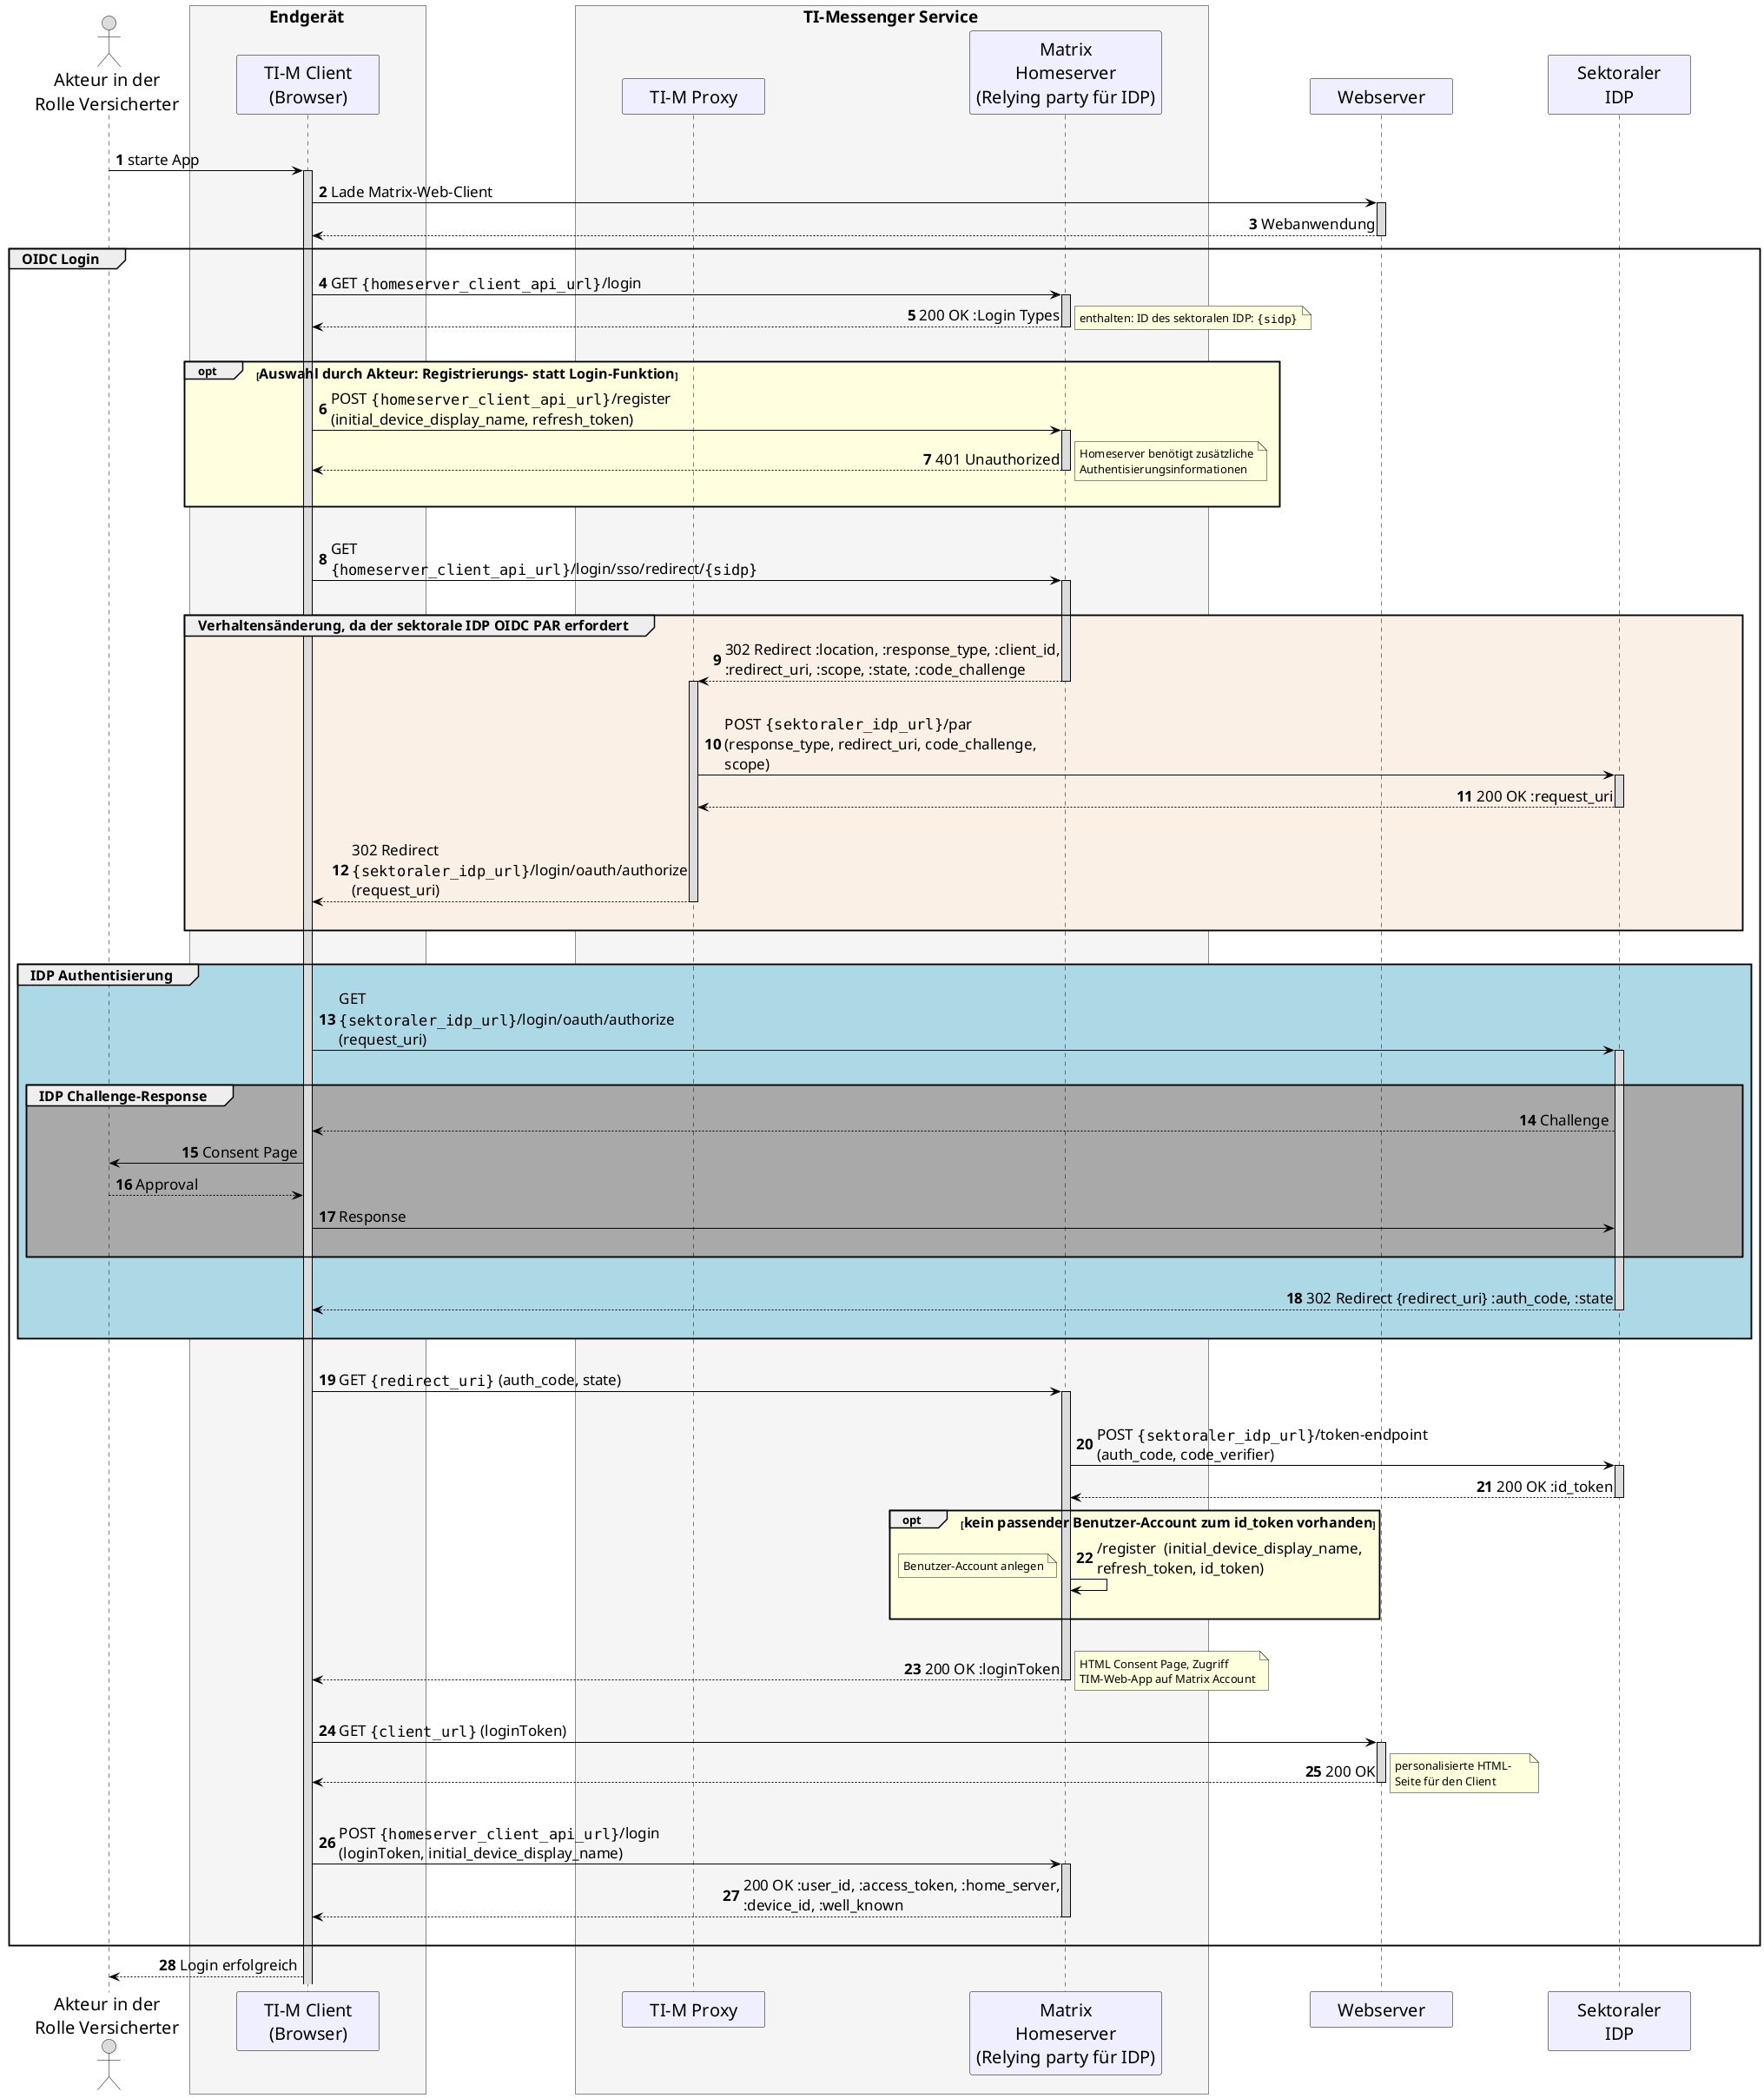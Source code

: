 @startuml "TI-Messenger_OIDC_Login_simplified"
skinparam sequenceMessageAlign direction
skinparam WrapWidth 300
skinparam minClassWidth 150
skinparam BoxPadding 1
skinparam ParticipantPadding 50
skinparam sequenceReferenceHeaderBackgroundColor palegreen
scale max 2048 width
skinparam maxMessageSize 400

skinparam sequence {
ArrowColor black
ArrowFontSize 17
ActorBorderColor black
LifeLineBorderColor black
LifeLineBackgroundColor Gainsboro

ParticipantBorderColor Motivation
ParticipantBackgroundColor Motivation
ParticipantFontSize 20
ParticipantFontColor black
ParticipantBorderColor Black
ParticipantBackgroundColor MOTIVATION

ActorBackgroundColor Gainsboro
ActorFontColor black
ActorFontSize 20
}

autonumber

actor us as "Akteur in der\nRolle Versicherter"
box <size:19>Endgerät</size> #WhiteSmoke
  participant app as "TI-M Client\n(Browser)"
end box
box <size:19>TI-Messenger Service</size> #WhiteSmoke
  participant pr as "TI-M Proxy"
  participant hs as "Matrix\nHomeserver\n(Relying party für IDP)"
end box
participant mc as "Webserver"
participant idp as "Sektoraler\nIDP"

|||

us -> app: starte App

activate app
  app -> mc: Lade Matrix-Web-Client
  activate mc
  mc --> app --: Webanwendung
  group <size:16>OIDC Login</size>
    app -> hs ++: GET ""{homeserver_client_api_url}""/login
    hs --> app --: 200 OK :Login Types
    note right
    enthalten: ID des sektoralen IDP: ""{sidp}""
    end note
    |||
    opt #LightYellow <size:16>Auswahl durch Akteur: Registrierungs- statt Login-Funktion</size>
    app -> hs ++: POST ""{homeserver_client_api_url}""/register (initial_device_display_name, refresh_token)
    hs --> app --: 401 Unauthorized
    note right
    Homeserver benötigt zusätzliche Authentisierungsinformationen
    end note
    |||
    end
    |||
    app -> hs++: GET ""{homeserver_client_api_url}""/login/sso/redirect/""{sidp}""
    |||
    group #Linen <size:16>Verhaltensänderung, da der sektorale IDP OIDC PAR erfordert</size>
      hs --> pr --++: 302 Redirect :location, :response_type, :client_id, :redirect_uri, :scope, :state, :code_challenge
      |||
      pr -> idp ++: POST ""{sektoraler_idp_url}""/par (response_type, redirect_uri, code_challenge, scope)

      idp --> pr --: 200 OK :request_uri
      |||
      pr --> app --: 302 Redirect ""{sektoraler_idp_url}""/login/oauth/authorize (request_uri)
      |||
    end
    |||
    group #LightBlue <size:16>IDP Authentisierung</size>
      app -> idp ++: GET ""{sektoraler_idp_url}""/login/oauth/authorize (request_uri)
      |||
      group #DarkGray <size:16>IDP Challenge-Response</size>
        idp --> app: Challenge
        app -> us: Consent Page
        us --> app: Approval
        app -> idp: Response
      |||
      end
      |||
      idp --> app --: 302 Redirect {redirect_uri} :auth_code, :state
      |||
    end
    |||
    app -> hs ++: GET ""{redirect_uri}"" (auth_code, state)
    |||
    hs -> idp ++: POST ""{sektoraler_idp_url}""/token-endpoint (auth_code, code_verifier)
    idp --> hs --: 200 OK :id_token
    opt #LightYellow <size:16>kein passender Benutzer-Account zum id_token vorhanden</size>
    hs -> hs: /register  (initial_device_display_name, refresh_token, id_token)
    note left
    Benutzer-Account anlegen
    end note
    |||
    end
    |||
    hs --> app --: 200 OK :loginToken
    note right
    HTML Consent Page, Zugriff
    TIM-Web-App auf Matrix Account
    end note
    |||
    app -> mc ++: GET ""{client_url}"" (loginToken)
    mc --> app--: 200 OK
    note right
    personalisierte HTML-
    Seite für den Client
    end note
    |||
    app -> hs ++: POST ""{homeserver_client_api_url}""/login (loginToken, initial_device_display_name)
    hs --> app --: 200 OK :user_id, :access_token, :home_server, :device_id, :well_known
    |||
  end
  app --> us: Login erfolgreich
@enduml
